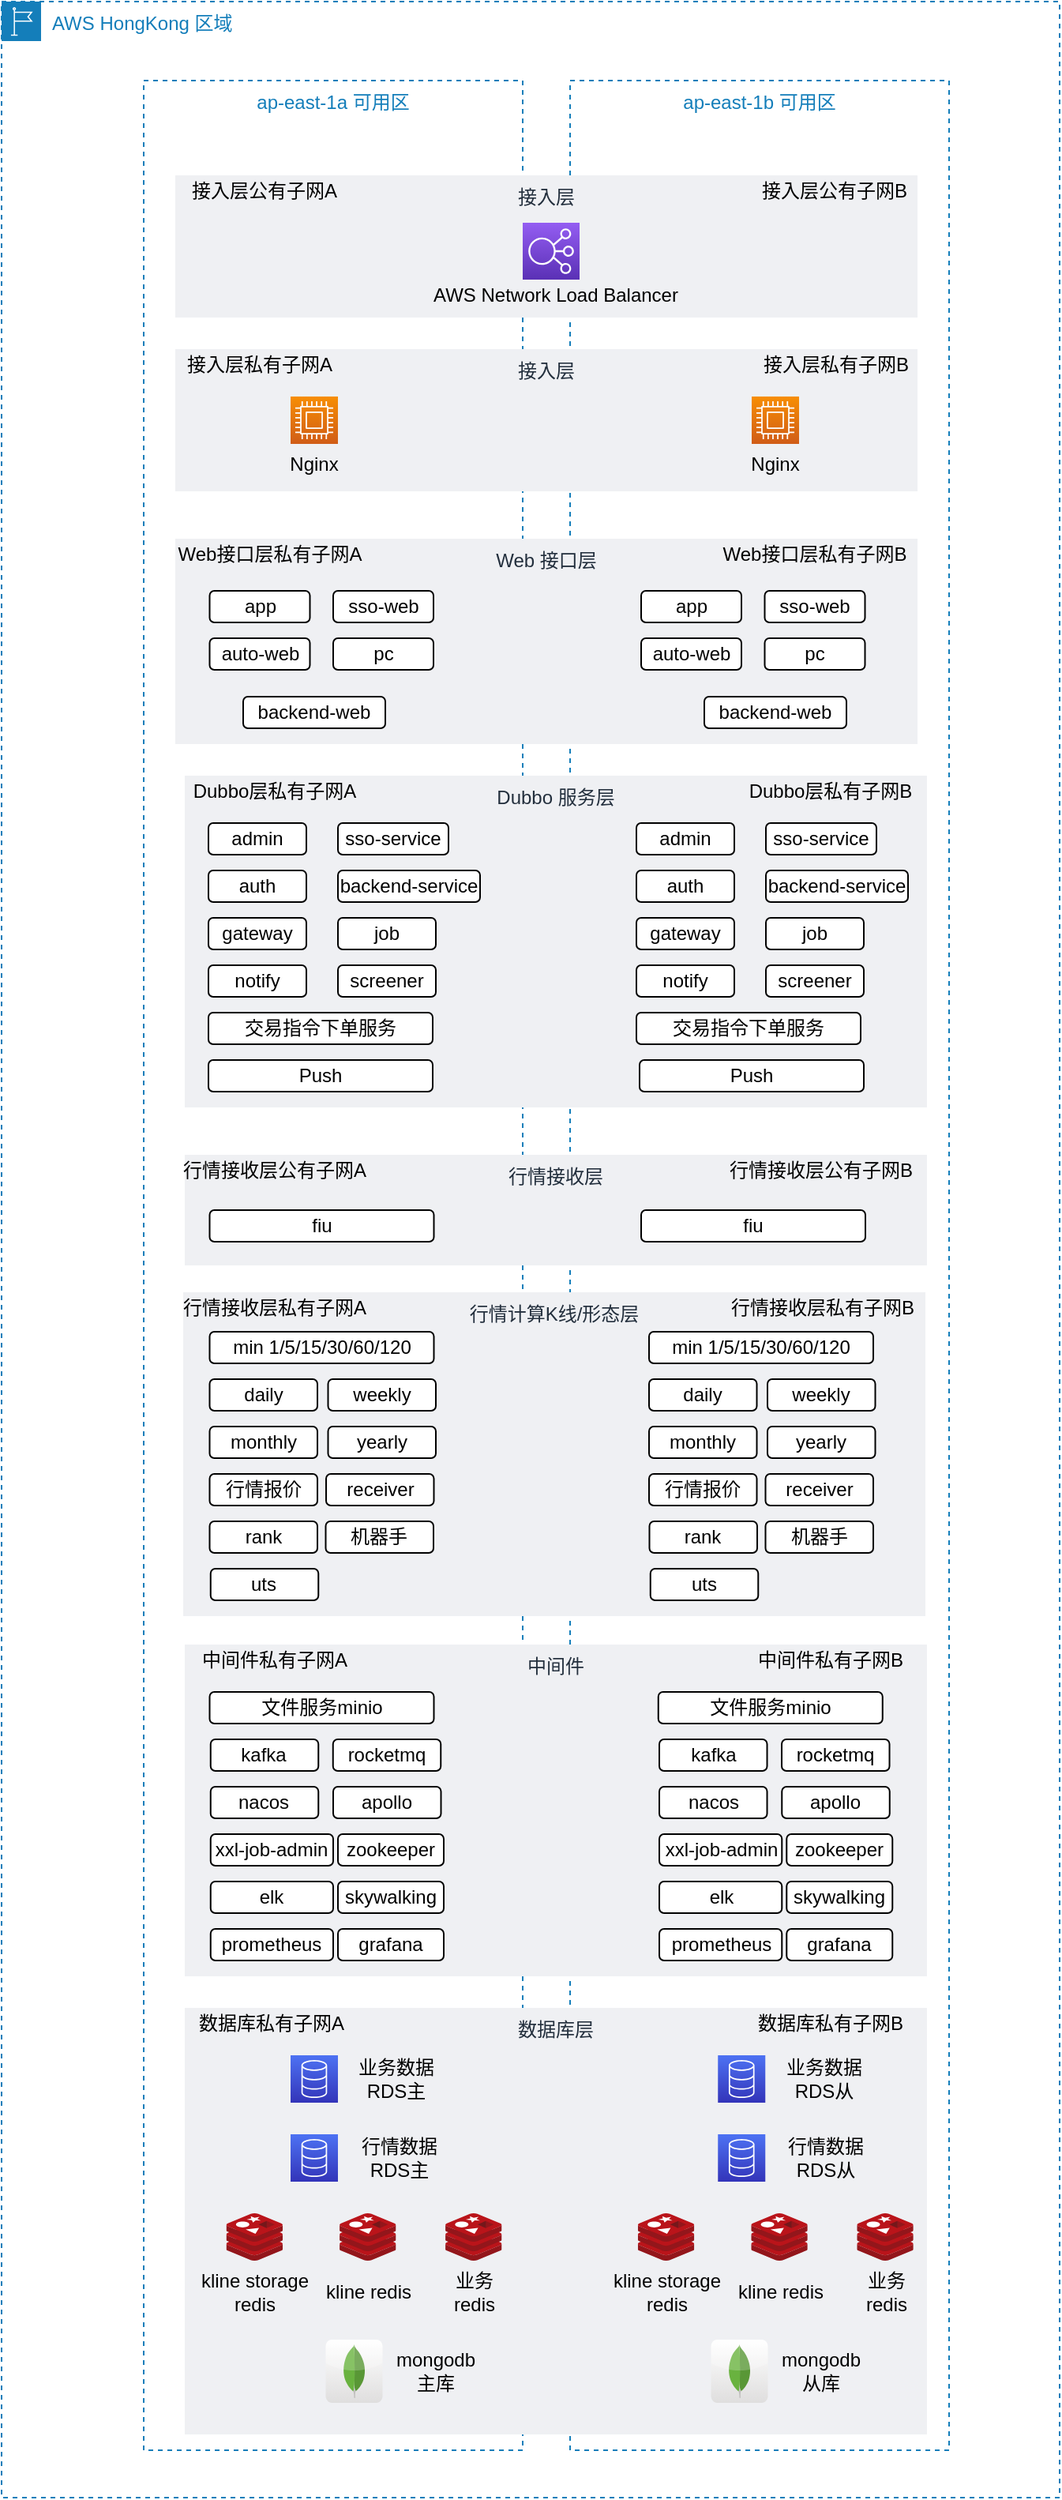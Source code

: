 <mxfile version="14.6.6" type="github">
  <diagram id="Ht1M8jgEwFfnCIfOTk4-" name="Page-1">
    <mxGraphModel dx="1186" dy="535" grid="1" gridSize="10" guides="1" tooltips="1" connect="1" arrows="1" fold="1" page="1" pageScale="1" pageWidth="1169" pageHeight="827" math="0" shadow="0">
      <root>
        <mxCell id="0" />
        <mxCell id="1" parent="0" />
        <mxCell id="L-UsCcMy-2WCmRjj-p1g-1" value="AWS HongKong 区域" style="points=[[0,0],[0.25,0],[0.5,0],[0.75,0],[1,0],[1,0.25],[1,0.5],[1,0.75],[1,1],[0.75,1],[0.5,1],[0.25,1],[0,1],[0,0.75],[0,0.5],[0,0.25]];outlineConnect=0;gradientColor=none;html=1;whiteSpace=wrap;fontSize=12;fontStyle=0;shape=mxgraph.aws4.group;grIcon=mxgraph.aws4.group_region;strokeColor=#147EBA;fillColor=none;verticalAlign=top;align=left;spacingLeft=30;fontColor=#147EBA;dashed=1;" vertex="1" parent="1">
          <mxGeometry x="240" y="50" width="670" height="1580" as="geometry" />
        </mxCell>
        <mxCell id="L-UsCcMy-2WCmRjj-p1g-2" value="" style="outlineConnect=0;fontColor=#232F3E;gradientColor=none;fillColor=#5A30B5;strokeColor=none;dashed=0;verticalLabelPosition=bottom;verticalAlign=top;align=center;html=1;fontSize=12;fontStyle=0;aspect=fixed;pointerEvents=1;shape=mxgraph.aws4.network_load_balancer;" vertex="1" parent="1">
          <mxGeometry x="560" y="190" width="50" height="50" as="geometry" />
        </mxCell>
        <mxCell id="L-UsCcMy-2WCmRjj-p1g-6" value="ap-east-1a 可用区" style="fillColor=none;strokeColor=#147EBA;dashed=1;verticalAlign=top;fontStyle=0;fontColor=#147EBA;" vertex="1" parent="1">
          <mxGeometry x="330" y="100" width="240" height="1500" as="geometry" />
        </mxCell>
        <mxCell id="L-UsCcMy-2WCmRjj-p1g-9" value="ap-east-1b 可用区" style="fillColor=none;strokeColor=#147EBA;dashed=1;verticalAlign=top;fontStyle=0;fontColor=#147EBA;" vertex="1" parent="1">
          <mxGeometry x="600" y="100" width="240" height="1500" as="geometry" />
        </mxCell>
        <mxCell id="L-UsCcMy-2WCmRjj-p1g-10" value="接入层" style="fillColor=#EFF0F3;strokeColor=none;dashed=0;verticalAlign=top;fontStyle=0;fontColor=#232F3D;" vertex="1" parent="1">
          <mxGeometry x="350" y="270" width="470" height="90" as="geometry" />
        </mxCell>
        <mxCell id="L-UsCcMy-2WCmRjj-p1g-11" value="" style="points=[[0,0,0],[0.25,0,0],[0.5,0,0],[0.75,0,0],[1,0,0],[0,1,0],[0.25,1,0],[0.5,1,0],[0.75,1,0],[1,1,0],[0,0.25,0],[0,0.5,0],[0,0.75,0],[1,0.25,0],[1,0.5,0],[1,0.75,0]];outlineConnect=0;fontColor=#232F3E;gradientColor=#F78E04;gradientDirection=north;fillColor=#D05C17;strokeColor=#ffffff;dashed=0;verticalLabelPosition=bottom;verticalAlign=top;align=center;html=1;fontSize=12;fontStyle=0;aspect=fixed;shape=mxgraph.aws4.resourceIcon;resIcon=mxgraph.aws4.compute;" vertex="1" parent="1">
          <mxGeometry x="423" y="300" width="30" height="30" as="geometry" />
        </mxCell>
        <mxCell id="L-UsCcMy-2WCmRjj-p1g-12" value="Nginx" style="text;html=1;strokeColor=none;fillColor=none;align=center;verticalAlign=middle;whiteSpace=wrap;rounded=0;" vertex="1" parent="1">
          <mxGeometry x="418" y="333" width="40" height="20" as="geometry" />
        </mxCell>
        <mxCell id="L-UsCcMy-2WCmRjj-p1g-13" value="" style="points=[[0,0,0],[0.25,0,0],[0.5,0,0],[0.75,0,0],[1,0,0],[0,1,0],[0.25,1,0],[0.5,1,0],[0.75,1,0],[1,1,0],[0,0.25,0],[0,0.5,0],[0,0.75,0],[1,0.25,0],[1,0.5,0],[1,0.75,0]];outlineConnect=0;fontColor=#232F3E;gradientColor=#F78E04;gradientDirection=north;fillColor=#D05C17;strokeColor=#ffffff;dashed=0;verticalLabelPosition=bottom;verticalAlign=top;align=center;html=1;fontSize=12;fontStyle=0;aspect=fixed;shape=mxgraph.aws4.resourceIcon;resIcon=mxgraph.aws4.compute;" vertex="1" parent="1">
          <mxGeometry x="715" y="300" width="30" height="30" as="geometry" />
        </mxCell>
        <mxCell id="L-UsCcMy-2WCmRjj-p1g-14" value="Nginx" style="text;html=1;strokeColor=none;fillColor=none;align=center;verticalAlign=middle;whiteSpace=wrap;rounded=0;" vertex="1" parent="1">
          <mxGeometry x="710" y="333" width="40" height="20" as="geometry" />
        </mxCell>
        <mxCell id="L-UsCcMy-2WCmRjj-p1g-15" value="接入层" style="fillColor=#EFF0F3;strokeColor=none;dashed=0;verticalAlign=top;fontStyle=0;fontColor=#232F3D;" vertex="1" parent="1">
          <mxGeometry x="350" y="160" width="470" height="90" as="geometry" />
        </mxCell>
        <mxCell id="L-UsCcMy-2WCmRjj-p1g-22" value="" style="points=[[0,0,0],[0.25,0,0],[0.5,0,0],[0.75,0,0],[1,0,0],[0,1,0],[0.25,1,0],[0.5,1,0],[0.75,1,0],[1,1,0],[0,0.25,0],[0,0.5,0],[0,0.75,0],[1,0.25,0],[1,0.5,0],[1,0.75,0]];outlineConnect=0;fontColor=#232F3E;gradientColor=#945DF2;gradientDirection=north;fillColor=#5A30B5;strokeColor=#ffffff;dashed=0;verticalLabelPosition=bottom;verticalAlign=top;align=center;html=1;fontSize=12;fontStyle=0;aspect=fixed;shape=mxgraph.aws4.resourceIcon;resIcon=mxgraph.aws4.elastic_load_balancing;" vertex="1" parent="1">
          <mxGeometry x="570" y="190" width="36" height="36" as="geometry" />
        </mxCell>
        <mxCell id="L-UsCcMy-2WCmRjj-p1g-23" value="接入层公有子网A" style="text;html=1;strokeColor=none;fillColor=none;align=center;verticalAlign=middle;whiteSpace=wrap;rounded=0;" vertex="1" parent="1">
          <mxGeometry x="353" y="160" width="107" height="20" as="geometry" />
        </mxCell>
        <mxCell id="L-UsCcMy-2WCmRjj-p1g-24" value="接入层公有子网B" style="text;html=1;strokeColor=none;fillColor=none;align=center;verticalAlign=middle;whiteSpace=wrap;rounded=0;" vertex="1" parent="1">
          <mxGeometry x="720" y="160" width="95" height="20" as="geometry" />
        </mxCell>
        <mxCell id="L-UsCcMy-2WCmRjj-p1g-26" value="接入层私有子网A" style="text;html=1;strokeColor=none;fillColor=none;align=center;verticalAlign=middle;whiteSpace=wrap;rounded=0;" vertex="1" parent="1">
          <mxGeometry x="350" y="270" width="107" height="20" as="geometry" />
        </mxCell>
        <mxCell id="L-UsCcMy-2WCmRjj-p1g-27" value="接入层私有子网B" style="text;html=1;strokeColor=none;fillColor=none;align=center;verticalAlign=middle;whiteSpace=wrap;rounded=0;" vertex="1" parent="1">
          <mxGeometry x="715" y="270" width="107" height="20" as="geometry" />
        </mxCell>
        <mxCell id="L-UsCcMy-2WCmRjj-p1g-28" value="Web 接口层" style="fillColor=#EFF0F3;strokeColor=none;dashed=0;verticalAlign=top;fontStyle=0;fontColor=#232F3D;" vertex="1" parent="1">
          <mxGeometry x="350" y="390" width="470" height="130" as="geometry" />
        </mxCell>
        <mxCell id="L-UsCcMy-2WCmRjj-p1g-29" value="Dubbo 服务层" style="fillColor=#EFF0F3;strokeColor=none;dashed=0;verticalAlign=top;fontStyle=0;fontColor=#232F3D;" vertex="1" parent="1">
          <mxGeometry x="356" y="540" width="470" height="210" as="geometry" />
        </mxCell>
        <mxCell id="L-UsCcMy-2WCmRjj-p1g-31" value="行情计算K线/形态层" style="fillColor=#EFF0F3;strokeColor=none;dashed=0;verticalAlign=top;fontStyle=0;fontColor=#232F3D;" vertex="1" parent="1">
          <mxGeometry x="355" y="867" width="470" height="205" as="geometry" />
        </mxCell>
        <mxCell id="L-UsCcMy-2WCmRjj-p1g-36" value="app" style="rounded=1;whiteSpace=wrap;html=1;" vertex="1" parent="1">
          <mxGeometry x="371.75" y="423" width="63.5" height="20" as="geometry" />
        </mxCell>
        <mxCell id="L-UsCcMy-2WCmRjj-p1g-38" value="sso-web" style="rounded=1;whiteSpace=wrap;html=1;" vertex="1" parent="1">
          <mxGeometry x="450" y="423" width="63.5" height="20" as="geometry" />
        </mxCell>
        <mxCell id="L-UsCcMy-2WCmRjj-p1g-39" value="auto-web" style="rounded=1;whiteSpace=wrap;html=1;" vertex="1" parent="1">
          <mxGeometry x="371.75" y="453" width="63.5" height="20" as="geometry" />
        </mxCell>
        <mxCell id="L-UsCcMy-2WCmRjj-p1g-41" value="pc" style="rounded=1;whiteSpace=wrap;html=1;" vertex="1" parent="1">
          <mxGeometry x="450" y="453" width="63.5" height="20" as="geometry" />
        </mxCell>
        <mxCell id="L-UsCcMy-2WCmRjj-p1g-42" value="Web接口层私有子网A" style="text;html=1;strokeColor=none;fillColor=none;align=center;verticalAlign=middle;whiteSpace=wrap;rounded=0;" vertex="1" parent="1">
          <mxGeometry x="350" y="390" width="120" height="20" as="geometry" />
        </mxCell>
        <mxCell id="L-UsCcMy-2WCmRjj-p1g-44" value="backend-web" style="rounded=1;whiteSpace=wrap;html=1;" vertex="1" parent="1">
          <mxGeometry x="393" y="490" width="90" height="20" as="geometry" />
        </mxCell>
        <mxCell id="L-UsCcMy-2WCmRjj-p1g-46" value="app" style="rounded=1;whiteSpace=wrap;html=1;" vertex="1" parent="1">
          <mxGeometry x="645" y="423" width="63.5" height="20" as="geometry" />
        </mxCell>
        <mxCell id="L-UsCcMy-2WCmRjj-p1g-47" value="sso-web" style="rounded=1;whiteSpace=wrap;html=1;" vertex="1" parent="1">
          <mxGeometry x="723.25" y="423" width="63.5" height="20" as="geometry" />
        </mxCell>
        <mxCell id="L-UsCcMy-2WCmRjj-p1g-48" value="auto-web" style="rounded=1;whiteSpace=wrap;html=1;" vertex="1" parent="1">
          <mxGeometry x="645" y="453" width="63.5" height="20" as="geometry" />
        </mxCell>
        <mxCell id="L-UsCcMy-2WCmRjj-p1g-49" value="pc" style="rounded=1;whiteSpace=wrap;html=1;" vertex="1" parent="1">
          <mxGeometry x="723.25" y="453" width="63.5" height="20" as="geometry" />
        </mxCell>
        <mxCell id="L-UsCcMy-2WCmRjj-p1g-50" value="Web接口层私有子网B" style="text;html=1;strokeColor=none;fillColor=none;align=center;verticalAlign=middle;whiteSpace=wrap;rounded=0;" vertex="1" parent="1">
          <mxGeometry x="695" y="390" width="120" height="20" as="geometry" />
        </mxCell>
        <mxCell id="L-UsCcMy-2WCmRjj-p1g-53" value="backend-web" style="rounded=1;whiteSpace=wrap;html=1;" vertex="1" parent="1">
          <mxGeometry x="685" y="490" width="90" height="20" as="geometry" />
        </mxCell>
        <mxCell id="L-UsCcMy-2WCmRjj-p1g-54" value="admin" style="rounded=1;whiteSpace=wrap;html=1;" vertex="1" parent="1">
          <mxGeometry x="371" y="570" width="62" height="20" as="geometry" />
        </mxCell>
        <mxCell id="L-UsCcMy-2WCmRjj-p1g-57" value="sso-service" style="rounded=1;whiteSpace=wrap;html=1;" vertex="1" parent="1">
          <mxGeometry x="453" y="570" width="70" height="20" as="geometry" />
        </mxCell>
        <mxCell id="L-UsCcMy-2WCmRjj-p1g-58" value="auth" style="rounded=1;whiteSpace=wrap;html=1;" vertex="1" parent="1">
          <mxGeometry x="371" y="600" width="62" height="20" as="geometry" />
        </mxCell>
        <mxCell id="L-UsCcMy-2WCmRjj-p1g-59" value="backend-service" style="rounded=1;whiteSpace=wrap;html=1;" vertex="1" parent="1">
          <mxGeometry x="453" y="600" width="90" height="20" as="geometry" />
        </mxCell>
        <mxCell id="L-UsCcMy-2WCmRjj-p1g-60" value="gateway" style="rounded=1;whiteSpace=wrap;html=1;" vertex="1" parent="1">
          <mxGeometry x="371" y="630" width="62" height="20" as="geometry" />
        </mxCell>
        <mxCell id="L-UsCcMy-2WCmRjj-p1g-61" value="notify" style="rounded=1;whiteSpace=wrap;html=1;" vertex="1" parent="1">
          <mxGeometry x="371" y="660" width="62" height="20" as="geometry" />
        </mxCell>
        <mxCell id="L-UsCcMy-2WCmRjj-p1g-62" value="job" style="rounded=1;whiteSpace=wrap;html=1;" vertex="1" parent="1">
          <mxGeometry x="453" y="630" width="62" height="20" as="geometry" />
        </mxCell>
        <mxCell id="L-UsCcMy-2WCmRjj-p1g-63" value="screener" style="rounded=1;whiteSpace=wrap;html=1;" vertex="1" parent="1">
          <mxGeometry x="453" y="660" width="62" height="20" as="geometry" />
        </mxCell>
        <mxCell id="L-UsCcMy-2WCmRjj-p1g-64" value="admin" style="rounded=1;whiteSpace=wrap;html=1;" vertex="1" parent="1">
          <mxGeometry x="642" y="570" width="62" height="20" as="geometry" />
        </mxCell>
        <mxCell id="L-UsCcMy-2WCmRjj-p1g-65" value="sso-service" style="rounded=1;whiteSpace=wrap;html=1;" vertex="1" parent="1">
          <mxGeometry x="724" y="570" width="70" height="20" as="geometry" />
        </mxCell>
        <mxCell id="L-UsCcMy-2WCmRjj-p1g-66" value="auth" style="rounded=1;whiteSpace=wrap;html=1;" vertex="1" parent="1">
          <mxGeometry x="642" y="600" width="62" height="20" as="geometry" />
        </mxCell>
        <mxCell id="L-UsCcMy-2WCmRjj-p1g-67" value="backend-service" style="rounded=1;whiteSpace=wrap;html=1;" vertex="1" parent="1">
          <mxGeometry x="724" y="600" width="90" height="20" as="geometry" />
        </mxCell>
        <mxCell id="L-UsCcMy-2WCmRjj-p1g-68" value="gateway" style="rounded=1;whiteSpace=wrap;html=1;" vertex="1" parent="1">
          <mxGeometry x="642" y="630" width="62" height="20" as="geometry" />
        </mxCell>
        <mxCell id="L-UsCcMy-2WCmRjj-p1g-69" value="notify" style="rounded=1;whiteSpace=wrap;html=1;" vertex="1" parent="1">
          <mxGeometry x="642" y="660" width="62" height="20" as="geometry" />
        </mxCell>
        <mxCell id="L-UsCcMy-2WCmRjj-p1g-70" value="job" style="rounded=1;whiteSpace=wrap;html=1;" vertex="1" parent="1">
          <mxGeometry x="724" y="630" width="62" height="20" as="geometry" />
        </mxCell>
        <mxCell id="L-UsCcMy-2WCmRjj-p1g-71" value="screener" style="rounded=1;whiteSpace=wrap;html=1;" vertex="1" parent="1">
          <mxGeometry x="724" y="660" width="62" height="20" as="geometry" />
        </mxCell>
        <mxCell id="L-UsCcMy-2WCmRjj-p1g-72" value="Dubbo层私有子网A" style="text;html=1;strokeColor=none;fillColor=none;align=center;verticalAlign=middle;whiteSpace=wrap;rounded=0;" vertex="1" parent="1">
          <mxGeometry x="353" y="540" width="120" height="20" as="geometry" />
        </mxCell>
        <mxCell id="L-UsCcMy-2WCmRjj-p1g-73" value="Dubbo层私有子网B" style="text;html=1;strokeColor=none;fillColor=none;align=center;verticalAlign=middle;whiteSpace=wrap;rounded=0;" vertex="1" parent="1">
          <mxGeometry x="705" y="540" width="120" height="20" as="geometry" />
        </mxCell>
        <mxCell id="L-UsCcMy-2WCmRjj-p1g-74" value="交易指令下单服务" style="rounded=1;whiteSpace=wrap;html=1;" vertex="1" parent="1">
          <mxGeometry x="371" y="690" width="142" height="20" as="geometry" />
        </mxCell>
        <mxCell id="L-UsCcMy-2WCmRjj-p1g-75" value="交易指令下单服务" style="rounded=1;whiteSpace=wrap;html=1;" vertex="1" parent="1">
          <mxGeometry x="642" y="690" width="142" height="20" as="geometry" />
        </mxCell>
        <mxCell id="L-UsCcMy-2WCmRjj-p1g-76" value="Push" style="rounded=1;whiteSpace=wrap;html=1;" vertex="1" parent="1">
          <mxGeometry x="371" y="720" width="142" height="20" as="geometry" />
        </mxCell>
        <mxCell id="L-UsCcMy-2WCmRjj-p1g-77" value="Push" style="rounded=1;whiteSpace=wrap;html=1;" vertex="1" parent="1">
          <mxGeometry x="644" y="720" width="142" height="20" as="geometry" />
        </mxCell>
        <mxCell id="L-UsCcMy-2WCmRjj-p1g-78" value="行情接收层" style="fillColor=#EFF0F3;strokeColor=none;dashed=0;verticalAlign=top;fontStyle=0;fontColor=#232F3D;" vertex="1" parent="1">
          <mxGeometry x="356" y="780" width="470" height="70" as="geometry" />
        </mxCell>
        <mxCell id="L-UsCcMy-2WCmRjj-p1g-79" value="行情接收层公有子网A" style="text;html=1;strokeColor=none;fillColor=none;align=center;verticalAlign=middle;whiteSpace=wrap;rounded=0;" vertex="1" parent="1">
          <mxGeometry x="353" y="780" width="120" height="20" as="geometry" />
        </mxCell>
        <mxCell id="L-UsCcMy-2WCmRjj-p1g-80" value="行情接收层公有子网B" style="text;html=1;strokeColor=none;fillColor=none;align=center;verticalAlign=middle;whiteSpace=wrap;rounded=0;" vertex="1" parent="1">
          <mxGeometry x="699" y="780" width="120" height="20" as="geometry" />
        </mxCell>
        <mxCell id="L-UsCcMy-2WCmRjj-p1g-81" value="fiu" style="rounded=1;whiteSpace=wrap;html=1;" vertex="1" parent="1">
          <mxGeometry x="371.75" y="815" width="142" height="20" as="geometry" />
        </mxCell>
        <mxCell id="L-UsCcMy-2WCmRjj-p1g-82" value="fiu" style="rounded=1;whiteSpace=wrap;html=1;" vertex="1" parent="1">
          <mxGeometry x="645" y="815" width="142" height="20" as="geometry" />
        </mxCell>
        <mxCell id="L-UsCcMy-2WCmRjj-p1g-83" value="min 1/5/15/30/60/120" style="rounded=1;whiteSpace=wrap;html=1;" vertex="1" parent="1">
          <mxGeometry x="371.75" y="892" width="142" height="20" as="geometry" />
        </mxCell>
        <mxCell id="L-UsCcMy-2WCmRjj-p1g-84" value="daily" style="rounded=1;whiteSpace=wrap;html=1;" vertex="1" parent="1">
          <mxGeometry x="371.75" y="922" width="68.25" height="20" as="geometry" />
        </mxCell>
        <mxCell id="L-UsCcMy-2WCmRjj-p1g-85" value="weekly" style="rounded=1;whiteSpace=wrap;html=1;" vertex="1" parent="1">
          <mxGeometry x="446.75" y="922" width="68.25" height="20" as="geometry" />
        </mxCell>
        <mxCell id="L-UsCcMy-2WCmRjj-p1g-86" value="monthly" style="rounded=1;whiteSpace=wrap;html=1;" vertex="1" parent="1">
          <mxGeometry x="371.75" y="952" width="68.25" height="20" as="geometry" />
        </mxCell>
        <mxCell id="L-UsCcMy-2WCmRjj-p1g-87" value="yearly" style="rounded=1;whiteSpace=wrap;html=1;" vertex="1" parent="1">
          <mxGeometry x="446.75" y="952" width="68.25" height="20" as="geometry" />
        </mxCell>
        <mxCell id="L-UsCcMy-2WCmRjj-p1g-88" value="min 1/5/15/30/60/120" style="rounded=1;whiteSpace=wrap;html=1;" vertex="1" parent="1">
          <mxGeometry x="650" y="892" width="142" height="20" as="geometry" />
        </mxCell>
        <mxCell id="L-UsCcMy-2WCmRjj-p1g-89" value="daily" style="rounded=1;whiteSpace=wrap;html=1;" vertex="1" parent="1">
          <mxGeometry x="650" y="922" width="68.25" height="20" as="geometry" />
        </mxCell>
        <mxCell id="L-UsCcMy-2WCmRjj-p1g-90" value="weekly" style="rounded=1;whiteSpace=wrap;html=1;" vertex="1" parent="1">
          <mxGeometry x="725" y="922" width="68.25" height="20" as="geometry" />
        </mxCell>
        <mxCell id="L-UsCcMy-2WCmRjj-p1g-91" value="monthly" style="rounded=1;whiteSpace=wrap;html=1;" vertex="1" parent="1">
          <mxGeometry x="650" y="952" width="68.25" height="20" as="geometry" />
        </mxCell>
        <mxCell id="L-UsCcMy-2WCmRjj-p1g-92" value="yearly" style="rounded=1;whiteSpace=wrap;html=1;" vertex="1" parent="1">
          <mxGeometry x="725" y="952" width="68.25" height="20" as="geometry" />
        </mxCell>
        <mxCell id="L-UsCcMy-2WCmRjj-p1g-93" value="行情接收层私有子网A" style="text;html=1;strokeColor=none;fillColor=none;align=center;verticalAlign=middle;whiteSpace=wrap;rounded=0;" vertex="1" parent="1">
          <mxGeometry x="353" y="867" width="120" height="20" as="geometry" />
        </mxCell>
        <mxCell id="L-UsCcMy-2WCmRjj-p1g-94" value="行情接收层私有子网B" style="text;html=1;strokeColor=none;fillColor=none;align=center;verticalAlign=middle;whiteSpace=wrap;rounded=0;" vertex="1" parent="1">
          <mxGeometry x="700" y="867" width="120" height="20" as="geometry" />
        </mxCell>
        <mxCell id="L-UsCcMy-2WCmRjj-p1g-95" value="行情报价" style="rounded=1;whiteSpace=wrap;html=1;" vertex="1" parent="1">
          <mxGeometry x="371.75" y="982" width="68.25" height="20" as="geometry" />
        </mxCell>
        <mxCell id="L-UsCcMy-2WCmRjj-p1g-96" value="receiver" style="rounded=1;whiteSpace=wrap;html=1;" vertex="1" parent="1">
          <mxGeometry x="445.5" y="982" width="68.25" height="20" as="geometry" />
        </mxCell>
        <mxCell id="L-UsCcMy-2WCmRjj-p1g-98" value="rank" style="rounded=1;whiteSpace=wrap;html=1;" vertex="1" parent="1">
          <mxGeometry x="371.75" y="1012" width="68.25" height="20" as="geometry" />
        </mxCell>
        <mxCell id="L-UsCcMy-2WCmRjj-p1g-99" value="行情报价" style="rounded=1;whiteSpace=wrap;html=1;" vertex="1" parent="1">
          <mxGeometry x="650" y="982" width="68.25" height="20" as="geometry" />
        </mxCell>
        <mxCell id="L-UsCcMy-2WCmRjj-p1g-100" value="receiver" style="rounded=1;whiteSpace=wrap;html=1;" vertex="1" parent="1">
          <mxGeometry x="723.75" y="982" width="68.25" height="20" as="geometry" />
        </mxCell>
        <mxCell id="L-UsCcMy-2WCmRjj-p1g-102" value="机器手" style="rounded=1;whiteSpace=wrap;html=1;" vertex="1" parent="1">
          <mxGeometry x="445.25" y="1012" width="68.25" height="20" as="geometry" />
        </mxCell>
        <mxCell id="L-UsCcMy-2WCmRjj-p1g-104" value="uts" style="rounded=1;whiteSpace=wrap;html=1;" vertex="1" parent="1">
          <mxGeometry x="372.38" y="1042" width="68.25" height="20" as="geometry" />
        </mxCell>
        <mxCell id="L-UsCcMy-2WCmRjj-p1g-105" value="rank" style="rounded=1;whiteSpace=wrap;html=1;" vertex="1" parent="1">
          <mxGeometry x="650.25" y="1012" width="68.25" height="20" as="geometry" />
        </mxCell>
        <mxCell id="L-UsCcMy-2WCmRjj-p1g-106" value="机器手" style="rounded=1;whiteSpace=wrap;html=1;" vertex="1" parent="1">
          <mxGeometry x="723.75" y="1012" width="68.25" height="20" as="geometry" />
        </mxCell>
        <mxCell id="L-UsCcMy-2WCmRjj-p1g-107" value="uts" style="rounded=1;whiteSpace=wrap;html=1;" vertex="1" parent="1">
          <mxGeometry x="650.88" y="1042" width="68.25" height="20" as="geometry" />
        </mxCell>
        <mxCell id="L-UsCcMy-2WCmRjj-p1g-108" value="中间件" style="fillColor=#EFF0F3;strokeColor=none;dashed=0;verticalAlign=top;fontStyle=0;fontColor=#232F3D;" vertex="1" parent="1">
          <mxGeometry x="356" y="1090" width="470" height="210" as="geometry" />
        </mxCell>
        <mxCell id="L-UsCcMy-2WCmRjj-p1g-109" value="中间件私有子网A" style="text;html=1;strokeColor=none;fillColor=none;align=center;verticalAlign=middle;whiteSpace=wrap;rounded=0;" vertex="1" parent="1">
          <mxGeometry x="353" y="1090" width="120" height="20" as="geometry" />
        </mxCell>
        <mxCell id="L-UsCcMy-2WCmRjj-p1g-110" value="中间件私有子网B" style="text;html=1;strokeColor=none;fillColor=none;align=center;verticalAlign=middle;whiteSpace=wrap;rounded=0;" vertex="1" parent="1">
          <mxGeometry x="705" y="1090" width="120" height="20" as="geometry" />
        </mxCell>
        <mxCell id="L-UsCcMy-2WCmRjj-p1g-112" value="文件服务minio" style="rounded=1;whiteSpace=wrap;html=1;" vertex="1" parent="1">
          <mxGeometry x="371.75" y="1120" width="142" height="20" as="geometry" />
        </mxCell>
        <mxCell id="L-UsCcMy-2WCmRjj-p1g-114" value="kafka" style="rounded=1;whiteSpace=wrap;html=1;" vertex="1" parent="1">
          <mxGeometry x="372.38" y="1150" width="68.25" height="20" as="geometry" />
        </mxCell>
        <mxCell id="L-UsCcMy-2WCmRjj-p1g-115" value="rocketmq" style="rounded=1;whiteSpace=wrap;html=1;" vertex="1" parent="1">
          <mxGeometry x="449.88" y="1150" width="68.25" height="20" as="geometry" />
        </mxCell>
        <mxCell id="L-UsCcMy-2WCmRjj-p1g-117" value="nacos" style="rounded=1;whiteSpace=wrap;html=1;" vertex="1" parent="1">
          <mxGeometry x="372.38" y="1180" width="68.25" height="20" as="geometry" />
        </mxCell>
        <mxCell id="L-UsCcMy-2WCmRjj-p1g-118" value="apollo" style="rounded=1;whiteSpace=wrap;html=1;" vertex="1" parent="1">
          <mxGeometry x="450" y="1180" width="68.25" height="20" as="geometry" />
        </mxCell>
        <mxCell id="L-UsCcMy-2WCmRjj-p1g-119" value="xxl-job-admin" style="rounded=1;whiteSpace=wrap;html=1;" vertex="1" parent="1">
          <mxGeometry x="372.38" y="1210" width="77.62" height="20" as="geometry" />
        </mxCell>
        <mxCell id="L-UsCcMy-2WCmRjj-p1g-120" value="zookeeper" style="rounded=1;whiteSpace=wrap;html=1;" vertex="1" parent="1">
          <mxGeometry x="453" y="1210" width="67" height="20" as="geometry" />
        </mxCell>
        <mxCell id="L-UsCcMy-2WCmRjj-p1g-121" value="elk" style="rounded=1;whiteSpace=wrap;html=1;" vertex="1" parent="1">
          <mxGeometry x="372.38" y="1240" width="77.62" height="20" as="geometry" />
        </mxCell>
        <mxCell id="L-UsCcMy-2WCmRjj-p1g-122" value="skywalking" style="rounded=1;whiteSpace=wrap;html=1;" vertex="1" parent="1">
          <mxGeometry x="453" y="1240" width="67" height="20" as="geometry" />
        </mxCell>
        <mxCell id="L-UsCcMy-2WCmRjj-p1g-123" value="prometheus" style="rounded=1;whiteSpace=wrap;html=1;" vertex="1" parent="1">
          <mxGeometry x="372.38" y="1270" width="77.62" height="20" as="geometry" />
        </mxCell>
        <mxCell id="L-UsCcMy-2WCmRjj-p1g-124" value="grafana" style="rounded=1;whiteSpace=wrap;html=1;" vertex="1" parent="1">
          <mxGeometry x="453" y="1270" width="67" height="20" as="geometry" />
        </mxCell>
        <mxCell id="L-UsCcMy-2WCmRjj-p1g-125" value="文件服务minio" style="rounded=1;whiteSpace=wrap;html=1;" vertex="1" parent="1">
          <mxGeometry x="655.88" y="1120" width="142" height="20" as="geometry" />
        </mxCell>
        <mxCell id="L-UsCcMy-2WCmRjj-p1g-126" value="kafka" style="rounded=1;whiteSpace=wrap;html=1;" vertex="1" parent="1">
          <mxGeometry x="656.51" y="1150" width="68.25" height="20" as="geometry" />
        </mxCell>
        <mxCell id="L-UsCcMy-2WCmRjj-p1g-127" value="rocketmq" style="rounded=1;whiteSpace=wrap;html=1;" vertex="1" parent="1">
          <mxGeometry x="734.01" y="1150" width="68.25" height="20" as="geometry" />
        </mxCell>
        <mxCell id="L-UsCcMy-2WCmRjj-p1g-128" value="nacos" style="rounded=1;whiteSpace=wrap;html=1;" vertex="1" parent="1">
          <mxGeometry x="656.51" y="1180" width="68.25" height="20" as="geometry" />
        </mxCell>
        <mxCell id="L-UsCcMy-2WCmRjj-p1g-129" value="apollo" style="rounded=1;whiteSpace=wrap;html=1;" vertex="1" parent="1">
          <mxGeometry x="734.13" y="1180" width="68.25" height="20" as="geometry" />
        </mxCell>
        <mxCell id="L-UsCcMy-2WCmRjj-p1g-130" value="xxl-job-admin" style="rounded=1;whiteSpace=wrap;html=1;" vertex="1" parent="1">
          <mxGeometry x="656.51" y="1210" width="77.62" height="20" as="geometry" />
        </mxCell>
        <mxCell id="L-UsCcMy-2WCmRjj-p1g-131" value="zookeeper" style="rounded=1;whiteSpace=wrap;html=1;" vertex="1" parent="1">
          <mxGeometry x="737.13" y="1210" width="67" height="20" as="geometry" />
        </mxCell>
        <mxCell id="L-UsCcMy-2WCmRjj-p1g-132" value="elk" style="rounded=1;whiteSpace=wrap;html=1;" vertex="1" parent="1">
          <mxGeometry x="656.51" y="1240" width="77.62" height="20" as="geometry" />
        </mxCell>
        <mxCell id="L-UsCcMy-2WCmRjj-p1g-133" value="skywalking" style="rounded=1;whiteSpace=wrap;html=1;" vertex="1" parent="1">
          <mxGeometry x="737.13" y="1240" width="67" height="20" as="geometry" />
        </mxCell>
        <mxCell id="L-UsCcMy-2WCmRjj-p1g-134" value="prometheus" style="rounded=1;whiteSpace=wrap;html=1;" vertex="1" parent="1">
          <mxGeometry x="656.51" y="1270" width="77.62" height="20" as="geometry" />
        </mxCell>
        <mxCell id="L-UsCcMy-2WCmRjj-p1g-135" value="grafana" style="rounded=1;whiteSpace=wrap;html=1;" vertex="1" parent="1">
          <mxGeometry x="737.13" y="1270" width="67" height="20" as="geometry" />
        </mxCell>
        <mxCell id="L-UsCcMy-2WCmRjj-p1g-136" value="数据库层" style="fillColor=#EFF0F3;strokeColor=none;dashed=0;verticalAlign=top;fontStyle=0;fontColor=#232F3D;" vertex="1" parent="1">
          <mxGeometry x="356" y="1320" width="470" height="270" as="geometry" />
        </mxCell>
        <mxCell id="L-UsCcMy-2WCmRjj-p1g-137" value="数据库私有子网A" style="text;html=1;strokeColor=none;fillColor=none;align=center;verticalAlign=middle;whiteSpace=wrap;rounded=0;" vertex="1" parent="1">
          <mxGeometry x="351.19" y="1320" width="120" height="20" as="geometry" />
        </mxCell>
        <mxCell id="L-UsCcMy-2WCmRjj-p1g-138" value="数据库私有子网B" style="text;html=1;strokeColor=none;fillColor=none;align=center;verticalAlign=middle;whiteSpace=wrap;rounded=0;" vertex="1" parent="1">
          <mxGeometry x="705" y="1320" width="120" height="20" as="geometry" />
        </mxCell>
        <mxCell id="L-UsCcMy-2WCmRjj-p1g-139" value="" style="points=[[0,0,0],[0.25,0,0],[0.5,0,0],[0.75,0,0],[1,0,0],[0,1,0],[0.25,1,0],[0.5,1,0],[0.75,1,0],[1,1,0],[0,0.25,0],[0,0.5,0],[0,0.75,0],[1,0.25,0],[1,0.5,0],[1,0.75,0]];outlineConnect=0;fontColor=#232F3E;gradientColor=#4D72F3;gradientDirection=north;fillColor=#3334B9;strokeColor=#ffffff;dashed=0;verticalLabelPosition=bottom;verticalAlign=top;align=center;html=1;fontSize=12;fontStyle=0;aspect=fixed;shape=mxgraph.aws4.resourceIcon;resIcon=mxgraph.aws4.database;" vertex="1" parent="1">
          <mxGeometry x="423" y="1350" width="30" height="30" as="geometry" />
        </mxCell>
        <mxCell id="L-UsCcMy-2WCmRjj-p1g-140" value="业务数据&lt;br&gt;RDS主" style="text;html=1;strokeColor=none;fillColor=none;align=center;verticalAlign=middle;whiteSpace=wrap;rounded=0;" vertex="1" parent="1">
          <mxGeometry x="462" y="1355" width="56.25" height="20" as="geometry" />
        </mxCell>
        <mxCell id="L-UsCcMy-2WCmRjj-p1g-143" value="" style="points=[[0,0,0],[0.25,0,0],[0.5,0,0],[0.75,0,0],[1,0,0],[0,1,0],[0.25,1,0],[0.5,1,0],[0.75,1,0],[1,1,0],[0,0.25,0],[0,0.5,0],[0,0.75,0],[1,0.25,0],[1,0.5,0],[1,0.75,0]];outlineConnect=0;fontColor=#232F3E;gradientColor=#4D72F3;gradientDirection=north;fillColor=#3334B9;strokeColor=#ffffff;dashed=0;verticalLabelPosition=bottom;verticalAlign=top;align=center;html=1;fontSize=12;fontStyle=0;aspect=fixed;shape=mxgraph.aws4.resourceIcon;resIcon=mxgraph.aws4.database;" vertex="1" parent="1">
          <mxGeometry x="423" y="1400" width="30" height="30" as="geometry" />
        </mxCell>
        <mxCell id="L-UsCcMy-2WCmRjj-p1g-144" value="行情数据&lt;br&gt;RDS主" style="text;html=1;strokeColor=none;fillColor=none;align=center;verticalAlign=middle;whiteSpace=wrap;rounded=0;" vertex="1" parent="1">
          <mxGeometry x="463.75" y="1405" width="56.25" height="20" as="geometry" />
        </mxCell>
        <mxCell id="L-UsCcMy-2WCmRjj-p1g-147" value="" style="aspect=fixed;html=1;points=[];align=center;image;fontSize=12;image=img/lib/mscae/Cache_Redis_Product.svg;" vertex="1" parent="1">
          <mxGeometry x="382.29" y="1450" width="35.71" height="30" as="geometry" />
        </mxCell>
        <mxCell id="L-UsCcMy-2WCmRjj-p1g-148" value="kline storage redis" style="text;html=1;strokeColor=none;fillColor=none;align=center;verticalAlign=middle;whiteSpace=wrap;rounded=0;" vertex="1" parent="1">
          <mxGeometry x="361.26" y="1490" width="79.37" height="20" as="geometry" />
        </mxCell>
        <mxCell id="L-UsCcMy-2WCmRjj-p1g-149" value="" style="aspect=fixed;html=1;points=[];align=center;image;fontSize=12;image=img/lib/mscae/Cache_Redis_Product.svg;" vertex="1" parent="1">
          <mxGeometry x="454.03" y="1450" width="35.71" height="30" as="geometry" />
        </mxCell>
        <mxCell id="L-UsCcMy-2WCmRjj-p1g-150" value="kline redis" style="text;html=1;strokeColor=none;fillColor=none;align=center;verticalAlign=middle;whiteSpace=wrap;rounded=0;" vertex="1" parent="1">
          <mxGeometry x="433" y="1490" width="79.37" height="20" as="geometry" />
        </mxCell>
        <mxCell id="L-UsCcMy-2WCmRjj-p1g-151" value="" style="aspect=fixed;html=1;points=[];align=center;image;fontSize=12;image=img/lib/mscae/Cache_Redis_Product.svg;" vertex="1" parent="1">
          <mxGeometry x="521.03" y="1450" width="35.71" height="30" as="geometry" />
        </mxCell>
        <mxCell id="L-UsCcMy-2WCmRjj-p1g-152" value="业务&lt;br&gt;redis" style="text;html=1;strokeColor=none;fillColor=none;align=center;verticalAlign=middle;whiteSpace=wrap;rounded=0;" vertex="1" parent="1">
          <mxGeometry x="500" y="1490" width="79.37" height="20" as="geometry" />
        </mxCell>
        <mxCell id="L-UsCcMy-2WCmRjj-p1g-153" value="" style="aspect=fixed;html=1;points=[];align=center;image;fontSize=12;image=img/lib/mscae/Cache_Redis_Product.svg;" vertex="1" parent="1">
          <mxGeometry x="642.92" y="1450" width="35.71" height="30" as="geometry" />
        </mxCell>
        <mxCell id="L-UsCcMy-2WCmRjj-p1g-154" value="kline storage redis" style="text;html=1;strokeColor=none;fillColor=none;align=center;verticalAlign=middle;whiteSpace=wrap;rounded=0;" vertex="1" parent="1">
          <mxGeometry x="621.89" y="1490" width="79.37" height="20" as="geometry" />
        </mxCell>
        <mxCell id="L-UsCcMy-2WCmRjj-p1g-155" value="" style="aspect=fixed;html=1;points=[];align=center;image;fontSize=12;image=img/lib/mscae/Cache_Redis_Product.svg;" vertex="1" parent="1">
          <mxGeometry x="714.66" y="1450" width="35.71" height="30" as="geometry" />
        </mxCell>
        <mxCell id="L-UsCcMy-2WCmRjj-p1g-156" value="kline redis" style="text;html=1;strokeColor=none;fillColor=none;align=center;verticalAlign=middle;whiteSpace=wrap;rounded=0;" vertex="1" parent="1">
          <mxGeometry x="693.63" y="1490" width="79.37" height="20" as="geometry" />
        </mxCell>
        <mxCell id="L-UsCcMy-2WCmRjj-p1g-157" value="" style="aspect=fixed;html=1;points=[];align=center;image;fontSize=12;image=img/lib/mscae/Cache_Redis_Product.svg;" vertex="1" parent="1">
          <mxGeometry x="781.66" y="1450" width="35.71" height="30" as="geometry" />
        </mxCell>
        <mxCell id="L-UsCcMy-2WCmRjj-p1g-158" value="业务&lt;br&gt;redis" style="text;html=1;strokeColor=none;fillColor=none;align=center;verticalAlign=middle;whiteSpace=wrap;rounded=0;" vertex="1" parent="1">
          <mxGeometry x="760.63" y="1490" width="79.37" height="20" as="geometry" />
        </mxCell>
        <mxCell id="L-UsCcMy-2WCmRjj-p1g-159" value="" style="points=[[0,0,0],[0.25,0,0],[0.5,0,0],[0.75,0,0],[1,0,0],[0,1,0],[0.25,1,0],[0.5,1,0],[0.75,1,0],[1,1,0],[0,0.25,0],[0,0.5,0],[0,0.75,0],[1,0.25,0],[1,0.5,0],[1,0.75,0]];outlineConnect=0;fontColor=#232F3E;gradientColor=#4D72F3;gradientDirection=north;fillColor=#3334B9;strokeColor=#ffffff;dashed=0;verticalLabelPosition=bottom;verticalAlign=top;align=center;html=1;fontSize=12;fontStyle=0;aspect=fixed;shape=mxgraph.aws4.resourceIcon;resIcon=mxgraph.aws4.database;" vertex="1" parent="1">
          <mxGeometry x="693.63" y="1350" width="30" height="30" as="geometry" />
        </mxCell>
        <mxCell id="L-UsCcMy-2WCmRjj-p1g-160" value="业务数据&lt;br&gt;RDS从" style="text;html=1;strokeColor=none;fillColor=none;align=center;verticalAlign=middle;whiteSpace=wrap;rounded=0;" vertex="1" parent="1">
          <mxGeometry x="732.63" y="1355" width="56.25" height="20" as="geometry" />
        </mxCell>
        <mxCell id="L-UsCcMy-2WCmRjj-p1g-161" value="" style="points=[[0,0,0],[0.25,0,0],[0.5,0,0],[0.75,0,0],[1,0,0],[0,1,0],[0.25,1,0],[0.5,1,0],[0.75,1,0],[1,1,0],[0,0.25,0],[0,0.5,0],[0,0.75,0],[1,0.25,0],[1,0.5,0],[1,0.75,0]];outlineConnect=0;fontColor=#232F3E;gradientColor=#4D72F3;gradientDirection=north;fillColor=#3334B9;strokeColor=#ffffff;dashed=0;verticalLabelPosition=bottom;verticalAlign=top;align=center;html=1;fontSize=12;fontStyle=0;aspect=fixed;shape=mxgraph.aws4.resourceIcon;resIcon=mxgraph.aws4.database;" vertex="1" parent="1">
          <mxGeometry x="693.63" y="1400" width="30" height="30" as="geometry" />
        </mxCell>
        <mxCell id="L-UsCcMy-2WCmRjj-p1g-162" value="行情数据&lt;br&gt;RDS从" style="text;html=1;strokeColor=none;fillColor=none;align=center;verticalAlign=middle;whiteSpace=wrap;rounded=0;" vertex="1" parent="1">
          <mxGeometry x="734.38" y="1405" width="56.25" height="20" as="geometry" />
        </mxCell>
        <mxCell id="L-UsCcMy-2WCmRjj-p1g-163" value="" style="dashed=0;outlineConnect=0;html=1;align=center;labelPosition=center;verticalLabelPosition=bottom;verticalAlign=top;shape=mxgraph.webicons.mongodb;gradientColor=#DFDEDE" vertex="1" parent="1">
          <mxGeometry x="445.25" y="1530" width="36" height="40" as="geometry" />
        </mxCell>
        <mxCell id="L-UsCcMy-2WCmRjj-p1g-164" value="mongodb 主库" style="text;html=1;strokeColor=none;fillColor=none;align=center;verticalAlign=middle;whiteSpace=wrap;rounded=0;" vertex="1" parent="1">
          <mxGeometry x="486.75" y="1540" width="56.25" height="20" as="geometry" />
        </mxCell>
        <mxCell id="L-UsCcMy-2WCmRjj-p1g-165" value="" style="dashed=0;outlineConnect=0;html=1;align=center;labelPosition=center;verticalLabelPosition=bottom;verticalAlign=top;shape=mxgraph.webicons.mongodb;gradientColor=#DFDEDE" vertex="1" parent="1">
          <mxGeometry x="689.25" y="1530" width="36" height="40" as="geometry" />
        </mxCell>
        <mxCell id="L-UsCcMy-2WCmRjj-p1g-166" value="mongodb 从库" style="text;html=1;strokeColor=none;fillColor=none;align=center;verticalAlign=middle;whiteSpace=wrap;rounded=0;" vertex="1" parent="1">
          <mxGeometry x="730.75" y="1540" width="56.25" height="20" as="geometry" />
        </mxCell>
        <mxCell id="L-UsCcMy-2WCmRjj-p1g-167" value="AWS Network Load Balancer" style="text;html=1;strokeColor=none;fillColor=none;align=center;verticalAlign=middle;whiteSpace=wrap;rounded=0;" vertex="1" parent="1">
          <mxGeometry x="506" y="226" width="170" height="20" as="geometry" />
        </mxCell>
      </root>
    </mxGraphModel>
  </diagram>
</mxfile>
